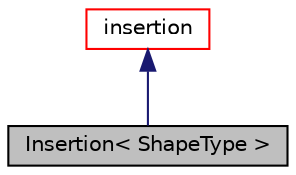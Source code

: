digraph "Insertion&lt; ShapeType &gt;"
{
 // LATEX_PDF_SIZE
  edge [fontname="Helvetica",fontsize="10",labelfontname="Helvetica",labelfontsize="10"];
  node [fontname="Helvetica",fontsize="10",shape=record];
  Node1 [label="Insertion\< ShapeType \>",height=0.2,width=0.4,color="black", fillcolor="grey75", style="filled", fontcolor="black",tooltip="This class manages all the insertion regions for particles insertion in the simulation."];
  Node2 -> Node1 [dir="back",color="midnightblue",fontsize="10",style="solid",fontname="Helvetica"];
  Node2 [label="insertion",height=0.2,width=0.4,color="red", fillcolor="white", style="filled",URL="$classpFlow_1_1insertion.html",tooltip="Base class for particle insertion."];
}
